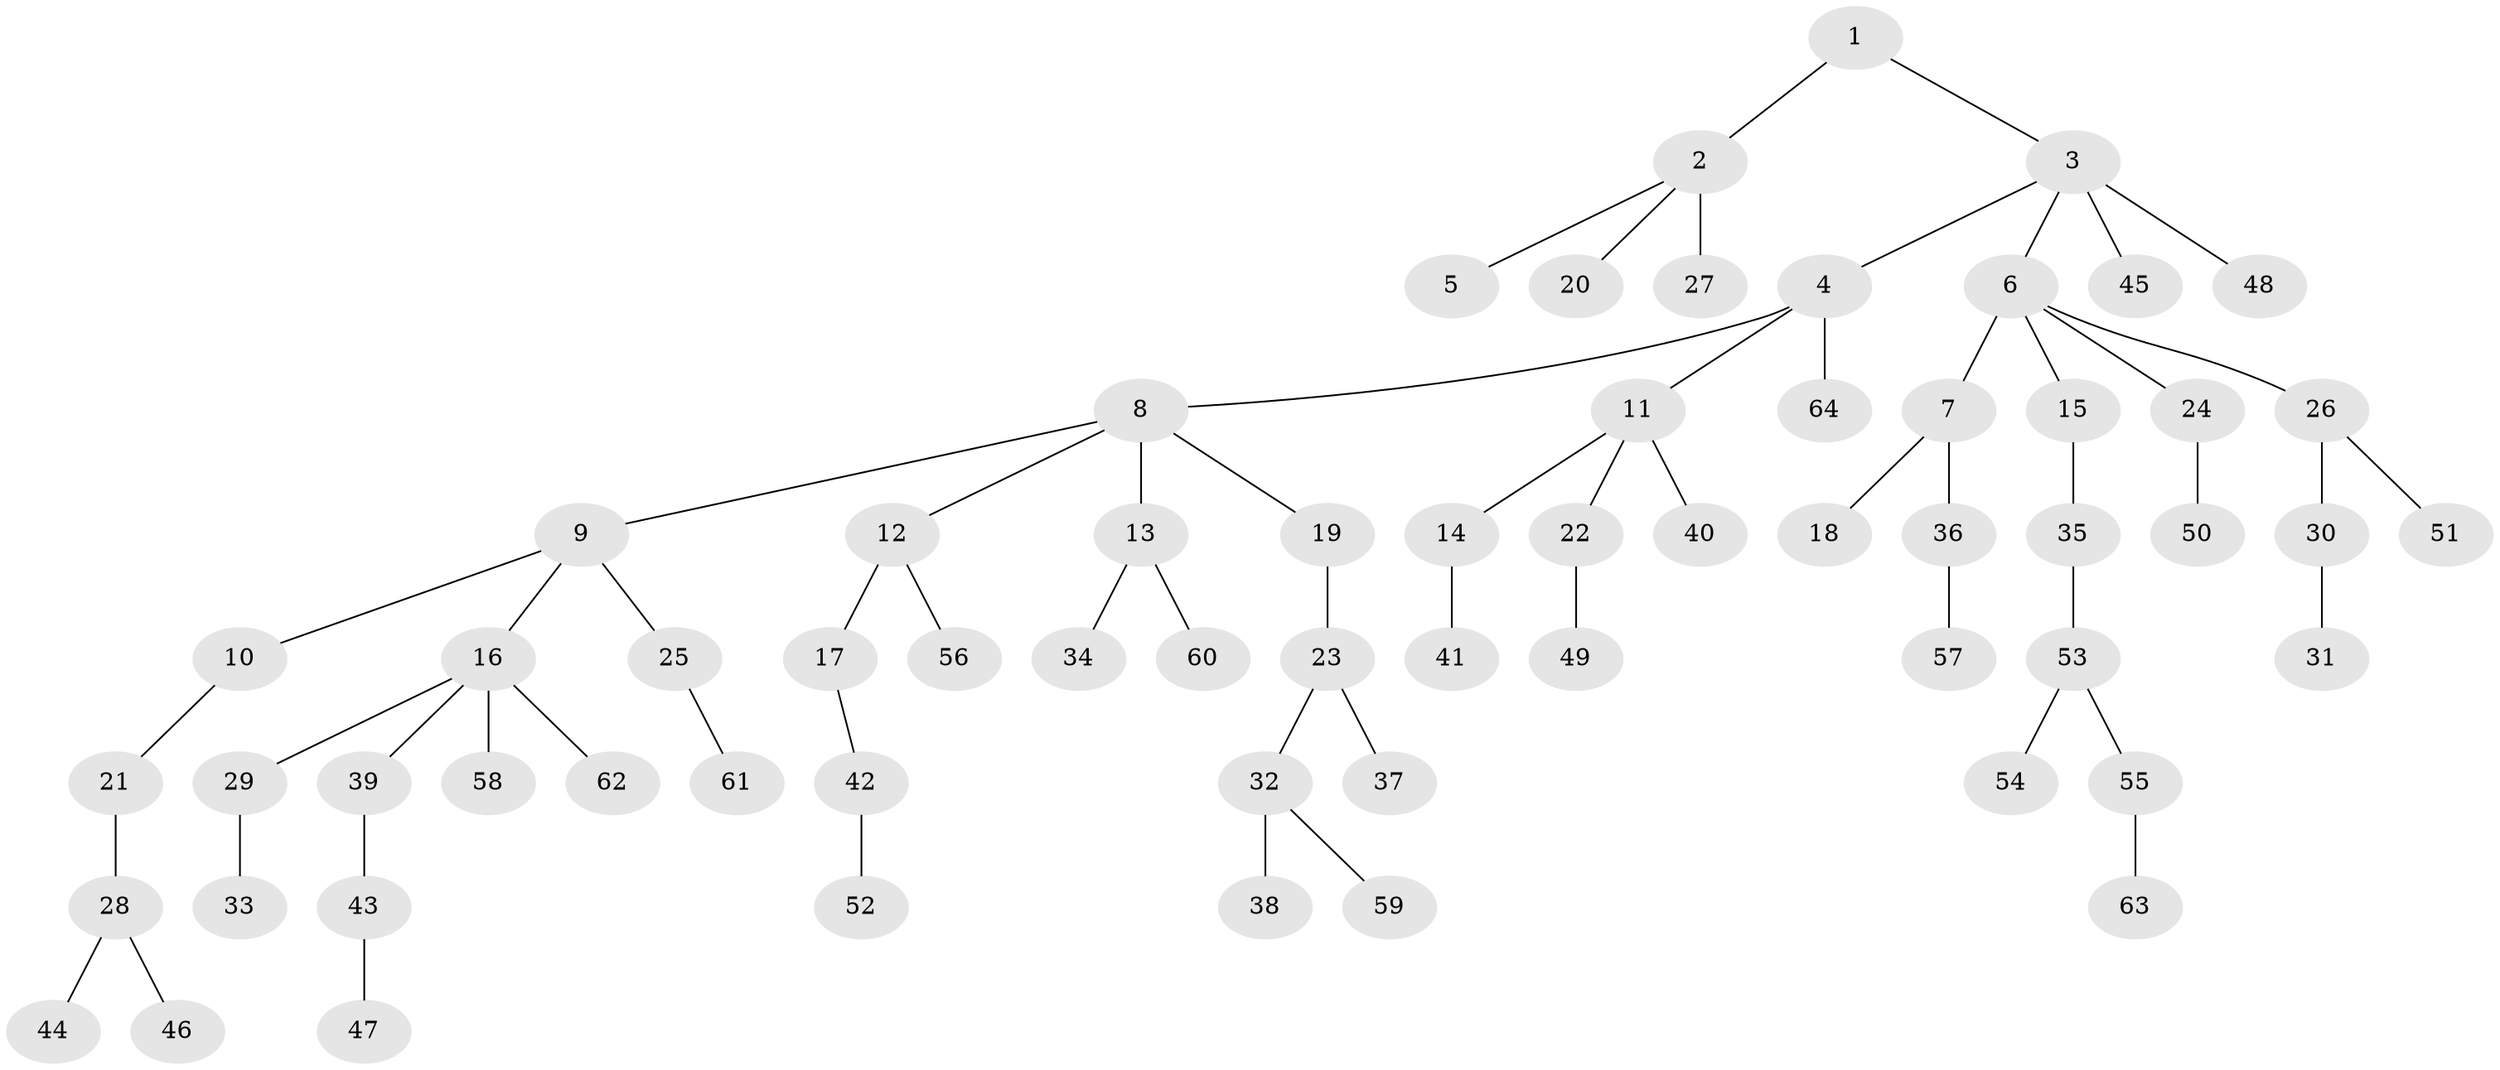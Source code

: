 // original degree distribution, {2: 0.2764227642276423, 4: 0.06504065040650407, 5: 0.032520325203252036, 6: 0.024390243902439025, 3: 0.13008130081300814, 1: 0.4715447154471545}
// Generated by graph-tools (version 1.1) at 2025/36/03/09/25 02:36:45]
// undirected, 64 vertices, 63 edges
graph export_dot {
graph [start="1"]
  node [color=gray90,style=filled];
  1;
  2;
  3;
  4;
  5;
  6;
  7;
  8;
  9;
  10;
  11;
  12;
  13;
  14;
  15;
  16;
  17;
  18;
  19;
  20;
  21;
  22;
  23;
  24;
  25;
  26;
  27;
  28;
  29;
  30;
  31;
  32;
  33;
  34;
  35;
  36;
  37;
  38;
  39;
  40;
  41;
  42;
  43;
  44;
  45;
  46;
  47;
  48;
  49;
  50;
  51;
  52;
  53;
  54;
  55;
  56;
  57;
  58;
  59;
  60;
  61;
  62;
  63;
  64;
  1 -- 2 [weight=1.0];
  1 -- 3 [weight=1.0];
  2 -- 5 [weight=1.0];
  2 -- 20 [weight=1.0];
  2 -- 27 [weight=2.0];
  3 -- 4 [weight=1.0];
  3 -- 6 [weight=1.0];
  3 -- 45 [weight=2.0];
  3 -- 48 [weight=1.0];
  4 -- 8 [weight=1.0];
  4 -- 11 [weight=1.0];
  4 -- 64 [weight=1.0];
  6 -- 7 [weight=1.0];
  6 -- 15 [weight=1.0];
  6 -- 24 [weight=1.0];
  6 -- 26 [weight=1.0];
  7 -- 18 [weight=1.0];
  7 -- 36 [weight=2.0];
  8 -- 9 [weight=1.0];
  8 -- 12 [weight=1.0];
  8 -- 13 [weight=1.0];
  8 -- 19 [weight=1.0];
  9 -- 10 [weight=1.0];
  9 -- 16 [weight=1.0];
  9 -- 25 [weight=1.0];
  10 -- 21 [weight=1.0];
  11 -- 14 [weight=1.0];
  11 -- 22 [weight=1.0];
  11 -- 40 [weight=1.0];
  12 -- 17 [weight=2.0];
  12 -- 56 [weight=1.0];
  13 -- 34 [weight=1.0];
  13 -- 60 [weight=1.0];
  14 -- 41 [weight=1.0];
  15 -- 35 [weight=1.0];
  16 -- 29 [weight=1.0];
  16 -- 39 [weight=1.0];
  16 -- 58 [weight=1.0];
  16 -- 62 [weight=1.0];
  17 -- 42 [weight=1.0];
  19 -- 23 [weight=2.0];
  21 -- 28 [weight=1.0];
  22 -- 49 [weight=2.0];
  23 -- 32 [weight=1.0];
  23 -- 37 [weight=1.0];
  24 -- 50 [weight=1.0];
  25 -- 61 [weight=1.0];
  26 -- 30 [weight=1.0];
  26 -- 51 [weight=1.0];
  28 -- 44 [weight=1.0];
  28 -- 46 [weight=1.0];
  29 -- 33 [weight=2.0];
  30 -- 31 [weight=2.0];
  32 -- 38 [weight=2.0];
  32 -- 59 [weight=1.0];
  35 -- 53 [weight=1.0];
  36 -- 57 [weight=1.0];
  39 -- 43 [weight=1.0];
  42 -- 52 [weight=1.0];
  43 -- 47 [weight=1.0];
  53 -- 54 [weight=1.0];
  53 -- 55 [weight=1.0];
  55 -- 63 [weight=1.0];
}
